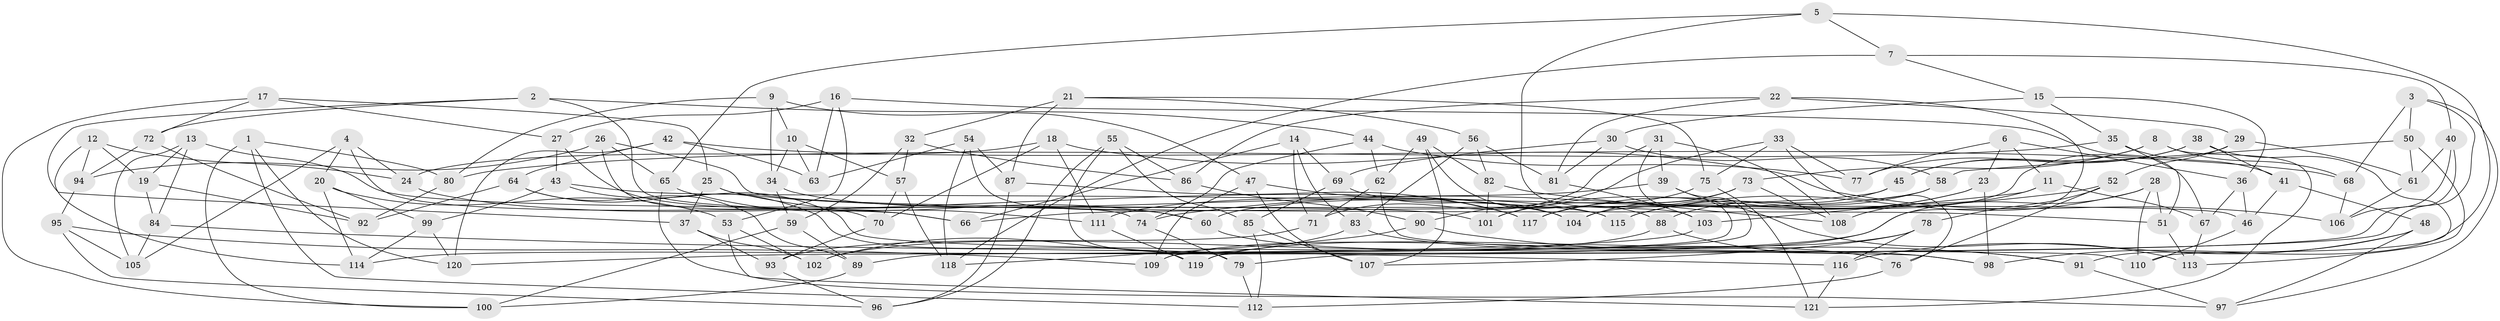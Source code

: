 // Generated by graph-tools (version 1.1) at 2025/16/03/09/25 04:16:25]
// undirected, 121 vertices, 242 edges
graph export_dot {
graph [start="1"]
  node [color=gray90,style=filled];
  1;
  2;
  3;
  4;
  5;
  6;
  7;
  8;
  9;
  10;
  11;
  12;
  13;
  14;
  15;
  16;
  17;
  18;
  19;
  20;
  21;
  22;
  23;
  24;
  25;
  26;
  27;
  28;
  29;
  30;
  31;
  32;
  33;
  34;
  35;
  36;
  37;
  38;
  39;
  40;
  41;
  42;
  43;
  44;
  45;
  46;
  47;
  48;
  49;
  50;
  51;
  52;
  53;
  54;
  55;
  56;
  57;
  58;
  59;
  60;
  61;
  62;
  63;
  64;
  65;
  66;
  67;
  68;
  69;
  70;
  71;
  72;
  73;
  74;
  75;
  76;
  77;
  78;
  79;
  80;
  81;
  82;
  83;
  84;
  85;
  86;
  87;
  88;
  89;
  90;
  91;
  92;
  93;
  94;
  95;
  96;
  97;
  98;
  99;
  100;
  101;
  102;
  103;
  104;
  105;
  106;
  107;
  108;
  109;
  110;
  111;
  112;
  113;
  114;
  115;
  116;
  117;
  118;
  119;
  120;
  121;
  1 -- 100;
  1 -- 120;
  1 -- 112;
  1 -- 80;
  2 -- 44;
  2 -- 72;
  2 -- 66;
  2 -- 37;
  3 -- 50;
  3 -- 68;
  3 -- 79;
  3 -- 97;
  4 -- 20;
  4 -- 105;
  4 -- 74;
  4 -- 24;
  5 -- 103;
  5 -- 91;
  5 -- 7;
  5 -- 65;
  6 -- 77;
  6 -- 23;
  6 -- 36;
  6 -- 11;
  7 -- 40;
  7 -- 15;
  7 -- 118;
  8 -- 121;
  8 -- 68;
  8 -- 73;
  8 -- 45;
  9 -- 34;
  9 -- 10;
  9 -- 47;
  9 -- 80;
  10 -- 57;
  10 -- 63;
  10 -- 34;
  11 -- 108;
  11 -- 67;
  11 -- 103;
  12 -- 19;
  12 -- 24;
  12 -- 114;
  12 -- 94;
  13 -- 84;
  13 -- 101;
  13 -- 19;
  13 -- 105;
  14 -- 71;
  14 -- 83;
  14 -- 66;
  14 -- 69;
  15 -- 36;
  15 -- 35;
  15 -- 30;
  16 -- 67;
  16 -- 53;
  16 -- 63;
  16 -- 27;
  17 -- 100;
  17 -- 72;
  17 -- 27;
  17 -- 25;
  18 -- 111;
  18 -- 106;
  18 -- 24;
  18 -- 70;
  19 -- 92;
  19 -- 84;
  20 -- 99;
  20 -- 53;
  20 -- 114;
  21 -- 32;
  21 -- 75;
  21 -- 87;
  21 -- 56;
  22 -- 81;
  22 -- 109;
  22 -- 86;
  22 -- 29;
  23 -- 101;
  23 -- 117;
  23 -- 98;
  24 -- 104;
  25 -- 51;
  25 -- 60;
  25 -- 37;
  26 -- 94;
  26 -- 65;
  26 -- 70;
  26 -- 46;
  27 -- 43;
  27 -- 66;
  28 -- 51;
  28 -- 115;
  28 -- 114;
  28 -- 110;
  29 -- 104;
  29 -- 52;
  29 -- 61;
  30 -- 58;
  30 -- 69;
  30 -- 81;
  31 -- 71;
  31 -- 39;
  31 -- 109;
  31 -- 108;
  32 -- 57;
  32 -- 59;
  32 -- 86;
  33 -- 90;
  33 -- 77;
  33 -- 75;
  33 -- 76;
  34 -- 59;
  34 -- 115;
  35 -- 51;
  35 -- 80;
  35 -- 41;
  36 -- 46;
  36 -- 67;
  37 -- 102;
  37 -- 93;
  38 -- 110;
  38 -- 77;
  38 -- 45;
  38 -- 41;
  39 -- 119;
  39 -- 111;
  39 -- 113;
  40 -- 61;
  40 -- 106;
  40 -- 89;
  41 -- 46;
  41 -- 48;
  42 -- 120;
  42 -- 68;
  42 -- 63;
  42 -- 64;
  43 -- 110;
  43 -- 99;
  43 -- 115;
  44 -- 74;
  44 -- 62;
  44 -- 77;
  45 -- 66;
  45 -- 88;
  46 -- 110;
  47 -- 117;
  47 -- 109;
  47 -- 107;
  48 -- 98;
  48 -- 97;
  48 -- 116;
  49 -- 62;
  49 -- 88;
  49 -- 107;
  49 -- 82;
  50 -- 61;
  50 -- 113;
  50 -- 58;
  51 -- 113;
  52 -- 76;
  52 -- 78;
  52 -- 74;
  53 -- 102;
  53 -- 121;
  54 -- 118;
  54 -- 87;
  54 -- 60;
  54 -- 63;
  55 -- 96;
  55 -- 86;
  55 -- 79;
  55 -- 85;
  56 -- 83;
  56 -- 81;
  56 -- 82;
  57 -- 118;
  57 -- 70;
  58 -- 60;
  58 -- 115;
  59 -- 89;
  59 -- 100;
  60 -- 76;
  61 -- 106;
  62 -- 98;
  62 -- 71;
  64 -- 89;
  64 -- 92;
  64 -- 119;
  65 -- 111;
  65 -- 97;
  67 -- 113;
  68 -- 106;
  69 -- 85;
  69 -- 104;
  70 -- 93;
  71 -- 93;
  72 -- 94;
  72 -- 92;
  73 -- 117;
  73 -- 108;
  73 -- 104;
  74 -- 79;
  75 -- 121;
  75 -- 101;
  76 -- 112;
  78 -- 107;
  78 -- 119;
  78 -- 116;
  79 -- 112;
  80 -- 92;
  81 -- 103;
  82 -- 101;
  82 -- 108;
  83 -- 102;
  83 -- 98;
  84 -- 105;
  84 -- 116;
  85 -- 107;
  85 -- 112;
  86 -- 90;
  87 -- 96;
  87 -- 117;
  88 -- 102;
  88 -- 91;
  89 -- 100;
  90 -- 91;
  90 -- 118;
  91 -- 97;
  93 -- 96;
  94 -- 95;
  95 -- 96;
  95 -- 109;
  95 -- 105;
  99 -- 114;
  99 -- 120;
  103 -- 120;
  111 -- 119;
  116 -- 121;
}
